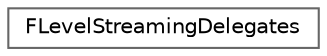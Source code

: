 digraph "Graphical Class Hierarchy"
{
 // INTERACTIVE_SVG=YES
 // LATEX_PDF_SIZE
  bgcolor="transparent";
  edge [fontname=Helvetica,fontsize=10,labelfontname=Helvetica,labelfontsize=10];
  node [fontname=Helvetica,fontsize=10,shape=box,height=0.2,width=0.4];
  rankdir="LR";
  Node0 [id="Node000000",label="FLevelStreamingDelegates",height=0.2,width=0.4,color="grey40", fillcolor="white", style="filled",URL="$d1/dc9/structFLevelStreamingDelegates.html",tooltip=" "];
}
